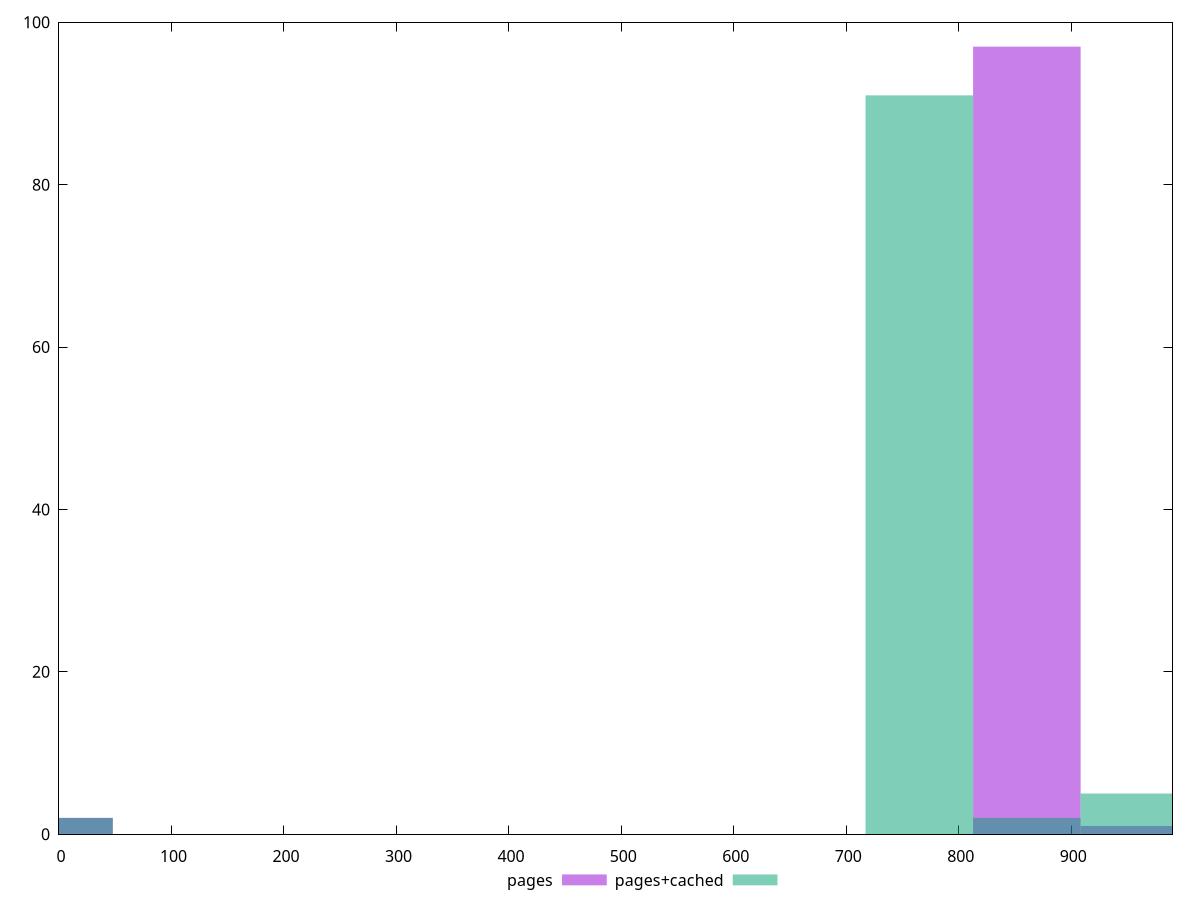reset

$pages <<EOF
0 2
860.5117094082643 97
956.1241215647381 1
EOF

$pagesCached <<EOF
0 2
764.8992972517905 91
860.5117094082643 2
956.1241215647381 5
EOF

set key outside below
set boxwidth 95.61241215647381
set xrange [0:990]
set yrange [0:100]
set trange [0:100]
set style fill transparent solid 0.5 noborder
set terminal svg size 640, 500 enhanced background rgb 'white'
set output "report_00017_2021-02-10T15-08-03.406Z/uses-rel-preload/comparison/histogram/0_vs_1.svg"

plot $pages title "pages" with boxes, \
     $pagesCached title "pages+cached" with boxes

reset
